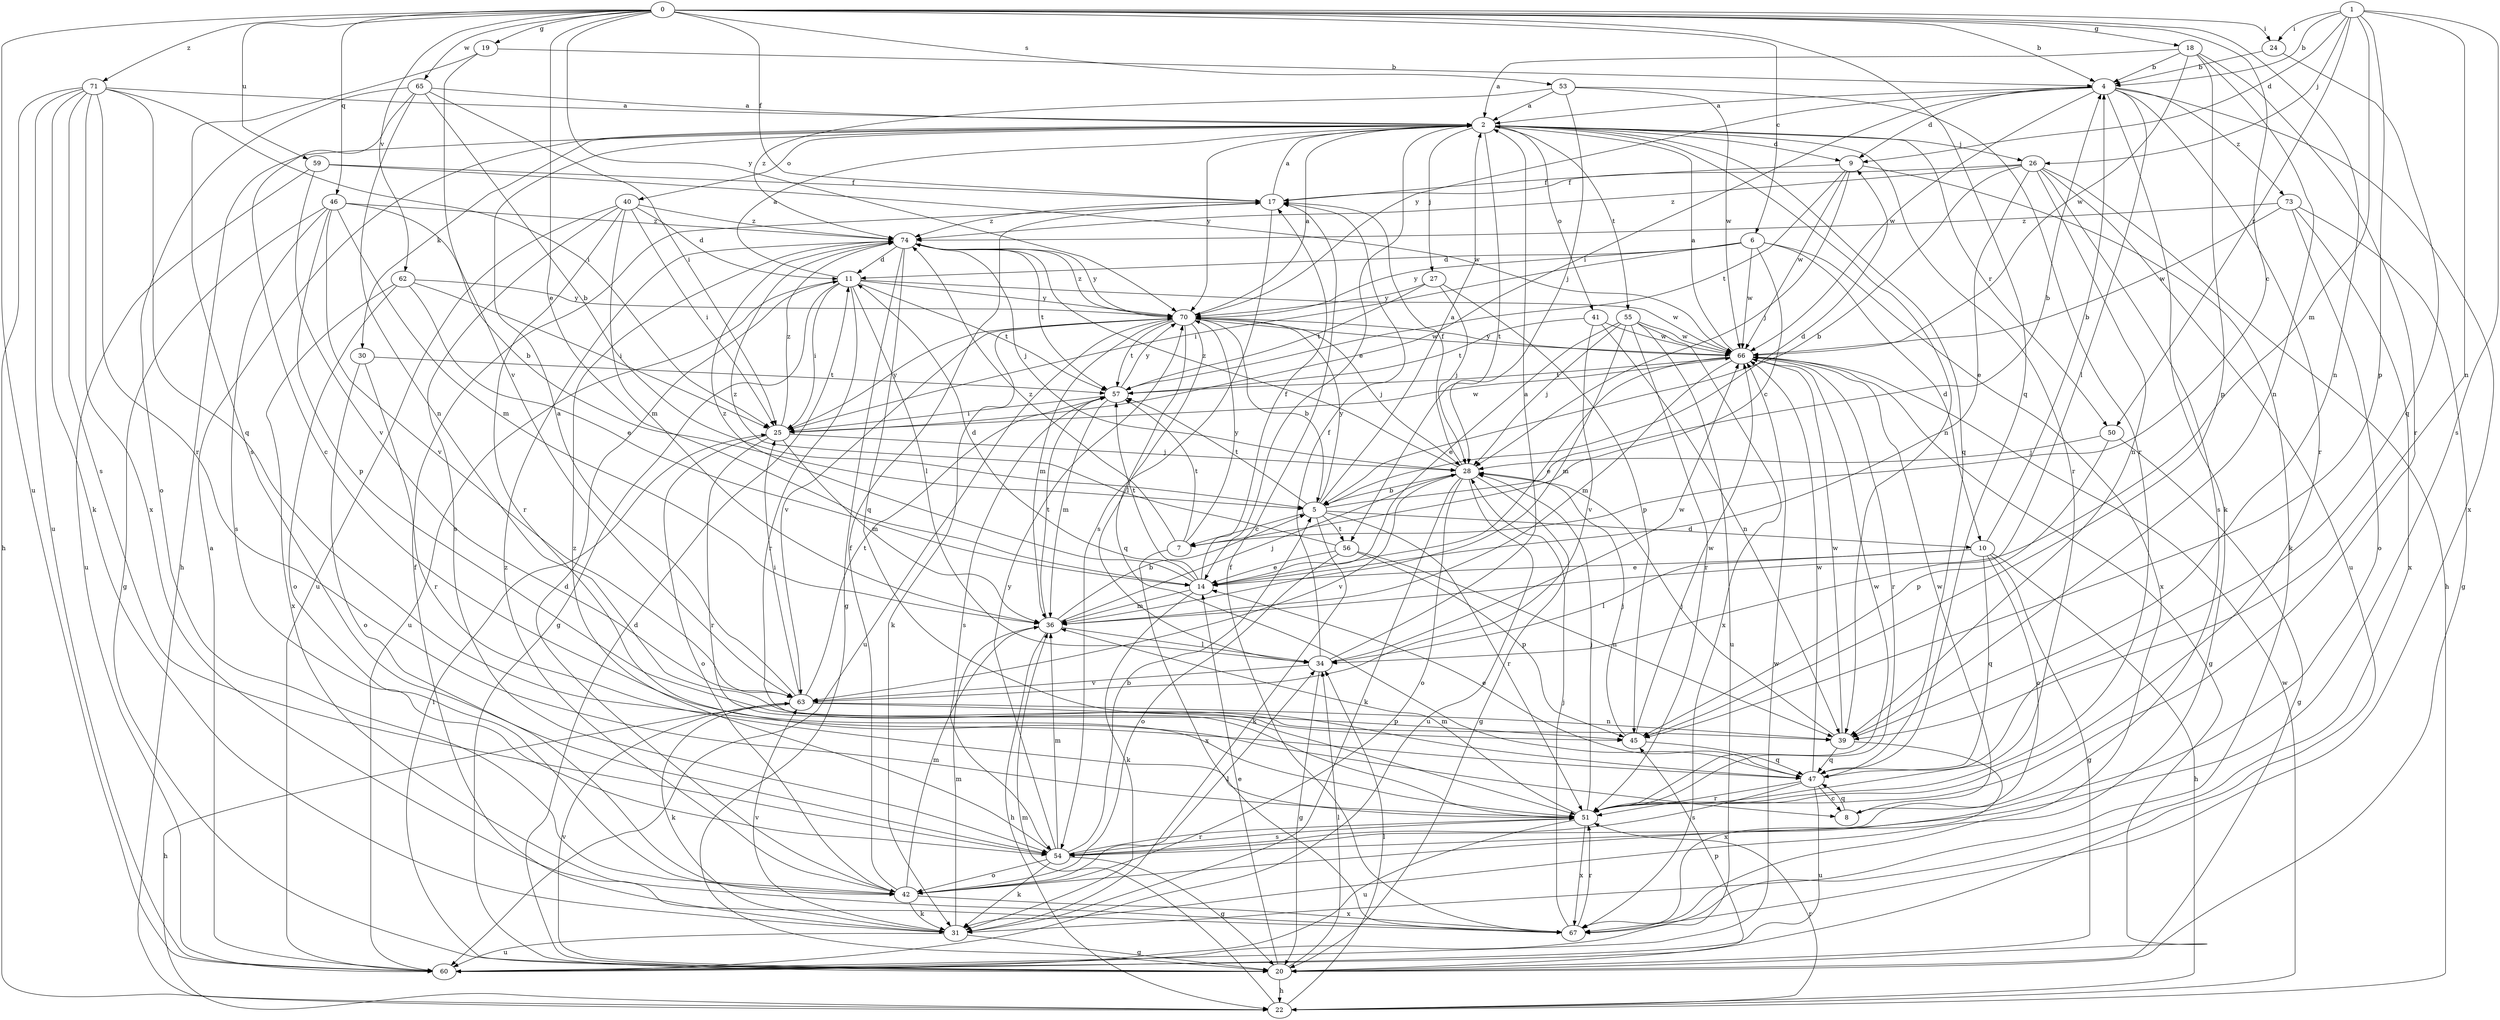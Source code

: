 strict digraph  {
0;
1;
2;
4;
5;
6;
7;
8;
9;
10;
11;
14;
17;
18;
19;
20;
22;
24;
25;
26;
27;
28;
30;
31;
34;
36;
39;
40;
41;
42;
45;
46;
47;
50;
51;
53;
54;
55;
56;
57;
59;
60;
62;
63;
65;
66;
67;
70;
71;
73;
74;
0 -> 4  [label=b];
0 -> 6  [label=c];
0 -> 7  [label=c];
0 -> 14  [label=e];
0 -> 17  [label=f];
0 -> 18  [label=g];
0 -> 19  [label=g];
0 -> 24  [label=i];
0 -> 39  [label=n];
0 -> 46  [label=q];
0 -> 47  [label=q];
0 -> 53  [label=s];
0 -> 59  [label=u];
0 -> 60  [label=u];
0 -> 62  [label=v];
0 -> 65  [label=w];
0 -> 70  [label=y];
0 -> 71  [label=z];
1 -> 4  [label=b];
1 -> 9  [label=d];
1 -> 24  [label=i];
1 -> 26  [label=j];
1 -> 36  [label=m];
1 -> 39  [label=n];
1 -> 45  [label=p];
1 -> 50  [label=r];
1 -> 54  [label=s];
2 -> 9  [label=d];
2 -> 14  [label=e];
2 -> 22  [label=h];
2 -> 26  [label=j];
2 -> 27  [label=j];
2 -> 30  [label=k];
2 -> 39  [label=n];
2 -> 40  [label=o];
2 -> 41  [label=o];
2 -> 47  [label=q];
2 -> 50  [label=r];
2 -> 51  [label=r];
2 -> 55  [label=t];
2 -> 56  [label=t];
2 -> 70  [label=y];
4 -> 2  [label=a];
4 -> 9  [label=d];
4 -> 25  [label=i];
4 -> 31  [label=k];
4 -> 34  [label=l];
4 -> 51  [label=r];
4 -> 66  [label=w];
4 -> 67  [label=x];
4 -> 70  [label=y];
4 -> 73  [label=z];
5 -> 2  [label=a];
5 -> 4  [label=b];
5 -> 7  [label=c];
5 -> 9  [label=d];
5 -> 10  [label=d];
5 -> 31  [label=k];
5 -> 51  [label=r];
5 -> 56  [label=t];
5 -> 57  [label=t];
5 -> 70  [label=y];
6 -> 7  [label=c];
6 -> 10  [label=d];
6 -> 11  [label=d];
6 -> 25  [label=i];
6 -> 66  [label=w];
6 -> 67  [label=x];
6 -> 70  [label=y];
7 -> 57  [label=t];
7 -> 67  [label=x];
7 -> 70  [label=y];
7 -> 74  [label=z];
8 -> 47  [label=q];
8 -> 66  [label=w];
9 -> 17  [label=f];
9 -> 28  [label=j];
9 -> 31  [label=k];
9 -> 57  [label=t];
9 -> 66  [label=w];
10 -> 4  [label=b];
10 -> 8  [label=c];
10 -> 14  [label=e];
10 -> 20  [label=g];
10 -> 22  [label=h];
10 -> 34  [label=l];
10 -> 47  [label=q];
11 -> 2  [label=a];
11 -> 20  [label=g];
11 -> 25  [label=i];
11 -> 34  [label=l];
11 -> 51  [label=r];
11 -> 57  [label=t];
11 -> 60  [label=u];
11 -> 66  [label=w];
11 -> 70  [label=y];
14 -> 11  [label=d];
14 -> 17  [label=f];
14 -> 31  [label=k];
14 -> 36  [label=m];
14 -> 57  [label=t];
14 -> 74  [label=z];
17 -> 2  [label=a];
17 -> 54  [label=s];
17 -> 74  [label=z];
18 -> 2  [label=a];
18 -> 4  [label=b];
18 -> 39  [label=n];
18 -> 45  [label=p];
18 -> 51  [label=r];
18 -> 66  [label=w];
19 -> 4  [label=b];
19 -> 54  [label=s];
19 -> 63  [label=v];
20 -> 11  [label=d];
20 -> 14  [label=e];
20 -> 22  [label=h];
20 -> 25  [label=i];
20 -> 34  [label=l];
20 -> 45  [label=p];
20 -> 63  [label=v];
22 -> 34  [label=l];
22 -> 36  [label=m];
22 -> 51  [label=r];
22 -> 66  [label=w];
24 -> 4  [label=b];
24 -> 47  [label=q];
25 -> 28  [label=j];
25 -> 36  [label=m];
25 -> 42  [label=o];
25 -> 51  [label=r];
25 -> 66  [label=w];
25 -> 70  [label=y];
25 -> 74  [label=z];
26 -> 5  [label=b];
26 -> 14  [label=e];
26 -> 17  [label=f];
26 -> 22  [label=h];
26 -> 39  [label=n];
26 -> 54  [label=s];
26 -> 60  [label=u];
26 -> 74  [label=z];
27 -> 28  [label=j];
27 -> 45  [label=p];
27 -> 57  [label=t];
27 -> 70  [label=y];
28 -> 5  [label=b];
28 -> 17  [label=f];
28 -> 20  [label=g];
28 -> 31  [label=k];
28 -> 42  [label=o];
28 -> 60  [label=u];
28 -> 63  [label=v];
28 -> 74  [label=z];
30 -> 42  [label=o];
30 -> 51  [label=r];
30 -> 57  [label=t];
31 -> 17  [label=f];
31 -> 20  [label=g];
31 -> 36  [label=m];
31 -> 60  [label=u];
31 -> 63  [label=v];
34 -> 2  [label=a];
34 -> 17  [label=f];
34 -> 20  [label=g];
34 -> 63  [label=v];
34 -> 66  [label=w];
36 -> 5  [label=b];
36 -> 22  [label=h];
36 -> 28  [label=j];
36 -> 34  [label=l];
36 -> 57  [label=t];
39 -> 28  [label=j];
39 -> 47  [label=q];
39 -> 66  [label=w];
39 -> 67  [label=x];
40 -> 11  [label=d];
40 -> 25  [label=i];
40 -> 36  [label=m];
40 -> 51  [label=r];
40 -> 54  [label=s];
40 -> 60  [label=u];
40 -> 74  [label=z];
41 -> 39  [label=n];
41 -> 57  [label=t];
41 -> 63  [label=v];
41 -> 66  [label=w];
42 -> 11  [label=d];
42 -> 17  [label=f];
42 -> 31  [label=k];
42 -> 34  [label=l];
42 -> 36  [label=m];
42 -> 67  [label=x];
42 -> 74  [label=z];
45 -> 28  [label=j];
45 -> 47  [label=q];
45 -> 66  [label=w];
46 -> 5  [label=b];
46 -> 20  [label=g];
46 -> 36  [label=m];
46 -> 45  [label=p];
46 -> 54  [label=s];
46 -> 63  [label=v];
46 -> 74  [label=z];
47 -> 8  [label=c];
47 -> 14  [label=e];
47 -> 51  [label=r];
47 -> 54  [label=s];
47 -> 60  [label=u];
47 -> 66  [label=w];
50 -> 20  [label=g];
50 -> 28  [label=j];
50 -> 45  [label=p];
51 -> 28  [label=j];
51 -> 36  [label=m];
51 -> 54  [label=s];
51 -> 60  [label=u];
51 -> 66  [label=w];
51 -> 67  [label=x];
53 -> 2  [label=a];
53 -> 28  [label=j];
53 -> 51  [label=r];
53 -> 66  [label=w];
53 -> 74  [label=z];
54 -> 5  [label=b];
54 -> 20  [label=g];
54 -> 31  [label=k];
54 -> 36  [label=m];
54 -> 42  [label=o];
54 -> 51  [label=r];
54 -> 70  [label=y];
54 -> 74  [label=z];
55 -> 14  [label=e];
55 -> 28  [label=j];
55 -> 36  [label=m];
55 -> 51  [label=r];
55 -> 60  [label=u];
55 -> 66  [label=w];
55 -> 67  [label=x];
56 -> 14  [label=e];
56 -> 39  [label=n];
56 -> 42  [label=o];
56 -> 45  [label=p];
56 -> 74  [label=z];
57 -> 25  [label=i];
57 -> 36  [label=m];
57 -> 54  [label=s];
57 -> 70  [label=y];
59 -> 17  [label=f];
59 -> 60  [label=u];
59 -> 63  [label=v];
59 -> 66  [label=w];
60 -> 2  [label=a];
60 -> 66  [label=w];
62 -> 14  [label=e];
62 -> 25  [label=i];
62 -> 42  [label=o];
62 -> 67  [label=x];
62 -> 70  [label=y];
63 -> 2  [label=a];
63 -> 22  [label=h];
63 -> 25  [label=i];
63 -> 31  [label=k];
63 -> 39  [label=n];
63 -> 45  [label=p];
63 -> 57  [label=t];
65 -> 2  [label=a];
65 -> 5  [label=b];
65 -> 8  [label=c];
65 -> 25  [label=i];
65 -> 39  [label=n];
65 -> 42  [label=o];
66 -> 2  [label=a];
66 -> 14  [label=e];
66 -> 20  [label=g];
66 -> 36  [label=m];
66 -> 51  [label=r];
66 -> 57  [label=t];
66 -> 70  [label=y];
67 -> 17  [label=f];
67 -> 28  [label=j];
67 -> 51  [label=r];
70 -> 2  [label=a];
70 -> 5  [label=b];
70 -> 28  [label=j];
70 -> 31  [label=k];
70 -> 34  [label=l];
70 -> 36  [label=m];
70 -> 47  [label=q];
70 -> 57  [label=t];
70 -> 60  [label=u];
70 -> 63  [label=v];
70 -> 66  [label=w];
70 -> 74  [label=z];
71 -> 2  [label=a];
71 -> 22  [label=h];
71 -> 25  [label=i];
71 -> 31  [label=k];
71 -> 47  [label=q];
71 -> 51  [label=r];
71 -> 54  [label=s];
71 -> 60  [label=u];
71 -> 67  [label=x];
73 -> 20  [label=g];
73 -> 42  [label=o];
73 -> 66  [label=w];
73 -> 67  [label=x];
73 -> 74  [label=z];
74 -> 11  [label=d];
74 -> 20  [label=g];
74 -> 28  [label=j];
74 -> 47  [label=q];
74 -> 57  [label=t];
74 -> 70  [label=y];
}
